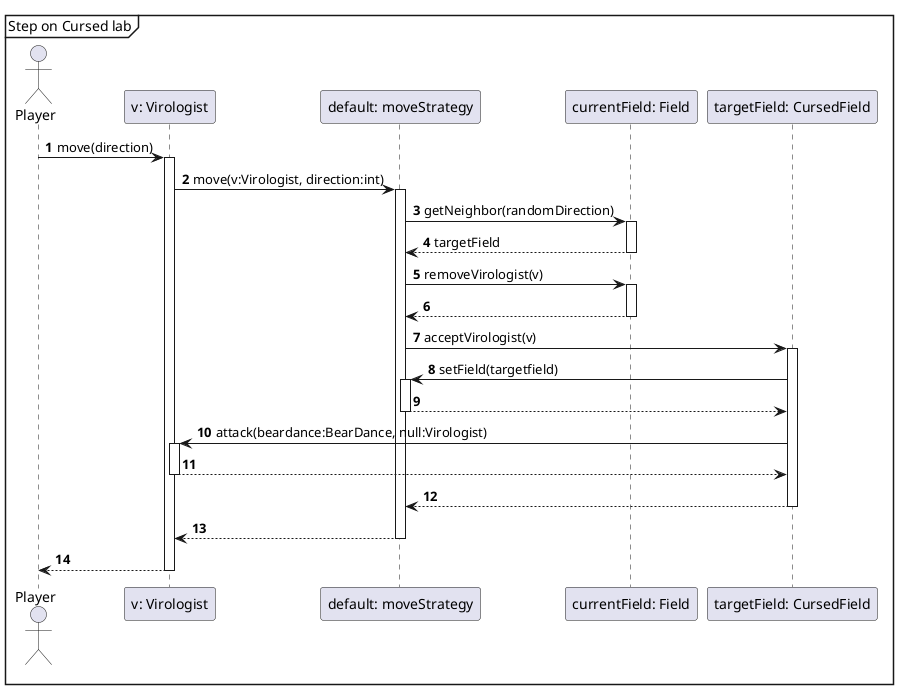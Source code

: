 @startuml
'https://plantuml.com/sequence-diagram

autonumber

mainframe Step on Cursed lab

actor Player
participant "v: Virologist" as Virologist
participant "default: moveStrategy" as moveStrategy
participant "currentField: Field" as currentField
participant "targetField: CursedField" as targetField
'participant "neighborVirologist:Virologist" as neighborVirologist



Player -> Virologist: move(direction)
Activate Virologist

Virologist->moveStrategy++:move(v:Virologist, direction:int)


moveStrategy-> currentField: getNeighbor(randomDirection)
Activate currentField
currentField --> moveStrategy: targetField
Deactivate currentField

moveStrategy -> currentField: removeVirologist(v)
Activate currentField
currentField --> moveStrategy:
Deactivate currentField

moveStrategy -> targetField: acceptVirologist(v)
Activate targetField
targetField->moveStrategy++: setField(targetfield)
moveStrategy-->targetField--
targetField->Virologist++:attack(beardance:BearDance, null:Virologist)
Virologist-->targetField--
targetField --> moveStrategy--



Deactivate targetField


moveStrategy-->Virologist--
Virologist --> Player:
Deactivate Virologist
@enduml